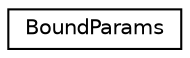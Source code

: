 digraph "Graphical Class Hierarchy"
{
 // INTERACTIVE_SVG=YES
  edge [fontname="Helvetica",fontsize="10",labelfontname="Helvetica",labelfontsize="10"];
  node [fontname="Helvetica",fontsize="10",shape=record];
  rankdir="LR";
  Node0 [label="BoundParams",height=0.2,width=0.4,color="black", fillcolor="white", style="filled",URL="$structBoundParams.html",tooltip="Struct to hold Boundary parameters for the system. "];
}
